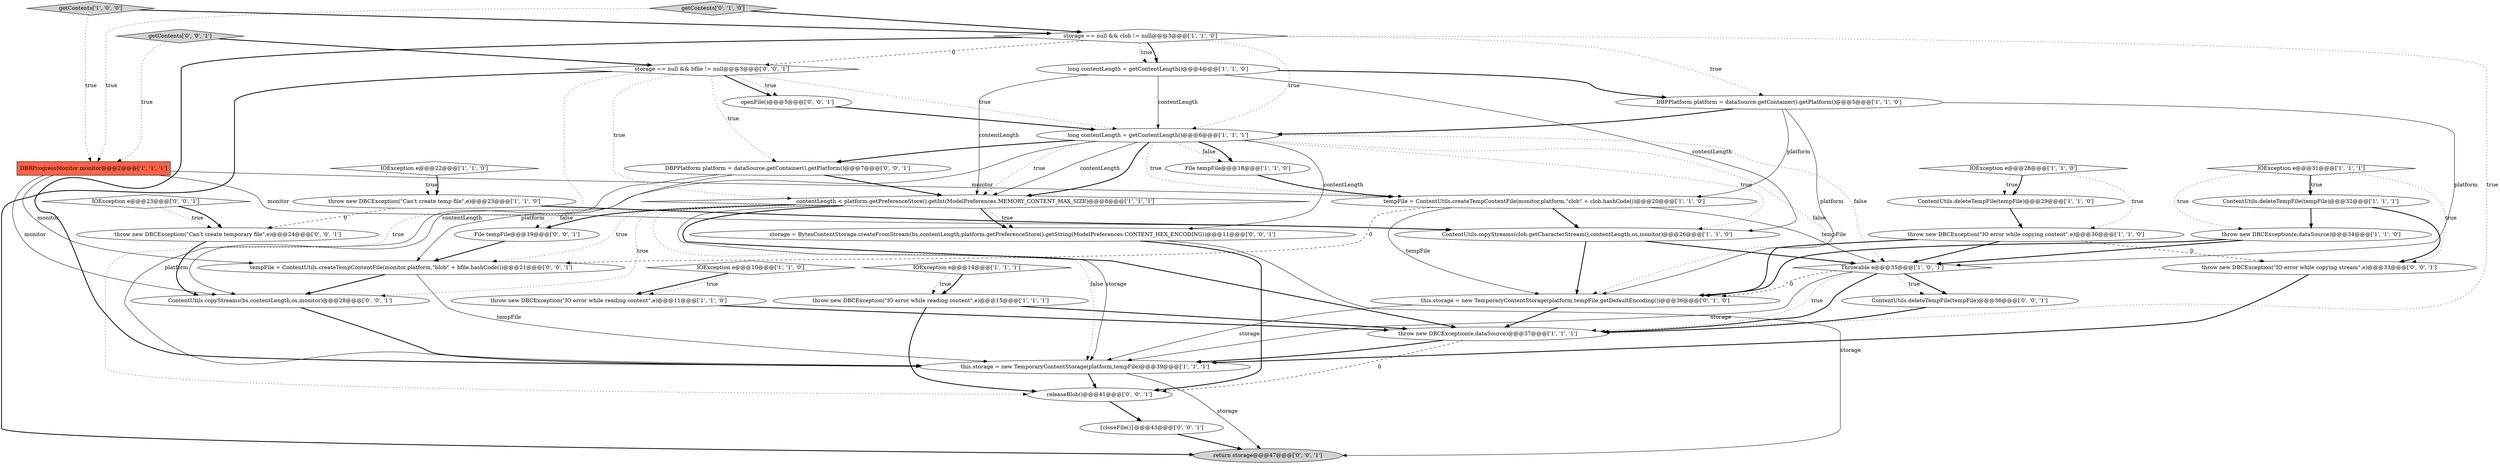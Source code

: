 digraph {
36 [style = filled, label = "{closeFile()}@@@43@@@['0', '0', '1']", fillcolor = white, shape = ellipse image = "AAA0AAABBB3BBB"];
39 [style = filled, label = "getContents['0', '0', '1']", fillcolor = lightgray, shape = diamond image = "AAA0AAABBB3BBB"];
13 [style = filled, label = "Throwable e@@@35@@@['1', '0', '1']", fillcolor = white, shape = diamond image = "AAA0AAABBB1BBB"];
19 [style = filled, label = "throw new DBCException(\"Can't create temp file\",e)@@@23@@@['1', '1', '0']", fillcolor = white, shape = ellipse image = "AAA0AAABBB1BBB"];
30 [style = filled, label = "tempFile = ContentUtils.createTempContentFile(monitor,platform,\"blob\" + bfile.hashCode())@@@21@@@['0', '0', '1']", fillcolor = white, shape = ellipse image = "AAA0AAABBB3BBB"];
7 [style = filled, label = "contentLength < platform.getPreferenceStore().getInt(ModelPreferences.MEMORY_CONTENT_MAX_SIZE)@@@8@@@['1', '1', '1']", fillcolor = white, shape = diamond image = "AAA0AAABBB1BBB"];
32 [style = filled, label = "IOException e@@@23@@@['0', '0', '1']", fillcolor = white, shape = diamond image = "AAA0AAABBB3BBB"];
35 [style = filled, label = "return storage@@@47@@@['0', '0', '1']", fillcolor = lightgray, shape = ellipse image = "AAA0AAABBB3BBB"];
10 [style = filled, label = "tempFile = ContentUtils.createTempContentFile(monitor,platform,\"clob\" + clob.hashCode())@@@20@@@['1', '1', '0']", fillcolor = white, shape = ellipse image = "AAA0AAABBB1BBB"];
29 [style = filled, label = "DBPPlatform platform = dataSource.getContainer().getPlatform()@@@7@@@['0', '0', '1']", fillcolor = white, shape = ellipse image = "AAA0AAABBB3BBB"];
40 [style = filled, label = "openFile()@@@5@@@['0', '0', '1']", fillcolor = white, shape = ellipse image = "AAA0AAABBB3BBB"];
5 [style = filled, label = "File tempFile@@@18@@@['1', '1', '0']", fillcolor = white, shape = ellipse image = "AAA0AAABBB1BBB"];
11 [style = filled, label = "IOException e@@@28@@@['1', '1', '0']", fillcolor = white, shape = diamond image = "AAA0AAABBB1BBB"];
24 [style = filled, label = "IOException e@@@22@@@['1', '1', '0']", fillcolor = white, shape = diamond image = "AAA0AAABBB1BBB"];
16 [style = filled, label = "throw new DBCException(\"IO error while reading content\",e)@@@11@@@['1', '1', '0']", fillcolor = white, shape = ellipse image = "AAA0AAABBB1BBB"];
27 [style = filled, label = "throw new DBCException(\"IO error while copying stream\",e)@@@33@@@['0', '0', '1']", fillcolor = white, shape = ellipse image = "AAA0AAABBB3BBB"];
34 [style = filled, label = "ContentUtils.deleteTempFile(tempFile)@@@36@@@['0', '0', '1']", fillcolor = white, shape = ellipse image = "AAA0AAABBB3BBB"];
41 [style = filled, label = "storage == null && bfile != null@@@3@@@['0', '0', '1']", fillcolor = white, shape = diamond image = "AAA0AAABBB3BBB"];
6 [style = filled, label = "DBRProgressMonitor monitor@@@2@@@['1', '1', '1']", fillcolor = tomato, shape = box image = "AAA0AAABBB1BBB"];
38 [style = filled, label = "releaseBlob()@@@41@@@['0', '0', '1']", fillcolor = white, shape = ellipse image = "AAA0AAABBB3BBB"];
14 [style = filled, label = "throw new DBCException(\"IO error while copying content\",e)@@@30@@@['1', '1', '0']", fillcolor = white, shape = ellipse image = "AAA0AAABBB1BBB"];
22 [style = filled, label = "throw new DBCException(e,dataSource)@@@37@@@['1', '1', '1']", fillcolor = white, shape = ellipse image = "AAA0AAABBB1BBB"];
2 [style = filled, label = "throw new DBCException(e,dataSource)@@@34@@@['1', '1', '0']", fillcolor = white, shape = ellipse image = "AAA0AAABBB1BBB"];
17 [style = filled, label = "long contentLength = getContentLength()@@@4@@@['1', '1', '0']", fillcolor = white, shape = ellipse image = "AAA0AAABBB1BBB"];
21 [style = filled, label = "ContentUtils.deleteTempFile(tempFile)@@@29@@@['1', '1', '0']", fillcolor = white, shape = ellipse image = "AAA0AAABBB1BBB"];
20 [style = filled, label = "IOException e@@@10@@@['1', '1', '0']", fillcolor = white, shape = diamond image = "AAA0AAABBB1BBB"];
31 [style = filled, label = "throw new DBCException(\"Can't create temporary file\",e)@@@24@@@['0', '0', '1']", fillcolor = white, shape = ellipse image = "AAA0AAABBB3BBB"];
8 [style = filled, label = "getContents['1', '0', '0']", fillcolor = lightgray, shape = diamond image = "AAA0AAABBB1BBB"];
28 [style = filled, label = "File tempFile@@@19@@@['0', '0', '1']", fillcolor = white, shape = ellipse image = "AAA0AAABBB3BBB"];
3 [style = filled, label = "ContentUtils.copyStreams(clob.getCharacterStream(),contentLength,os,monitor)@@@26@@@['1', '1', '0']", fillcolor = white, shape = ellipse image = "AAA0AAABBB1BBB"];
12 [style = filled, label = "long contentLength = getContentLength()@@@6@@@['1', '1', '1']", fillcolor = white, shape = ellipse image = "AAA0AAABBB1BBB"];
33 [style = filled, label = "storage = BytesContentStorage.createFromStream(bs,contentLength,platform.getPreferenceStore().getString(ModelPreferences.CONTENT_HEX_ENCODING))@@@11@@@['0', '0', '1']", fillcolor = white, shape = ellipse image = "AAA0AAABBB3BBB"];
9 [style = filled, label = "IOException e@@@14@@@['1', '1', '1']", fillcolor = white, shape = diamond image = "AAA0AAABBB1BBB"];
15 [style = filled, label = "IOException e@@@31@@@['1', '1', '1']", fillcolor = white, shape = diamond image = "AAA0AAABBB1BBB"];
0 [style = filled, label = "ContentUtils.deleteTempFile(tempFile)@@@32@@@['1', '1', '1']", fillcolor = white, shape = ellipse image = "AAA0AAABBB1BBB"];
18 [style = filled, label = "DBPPlatform platform = dataSource.getContainer().getPlatform()@@@5@@@['1', '1', '0']", fillcolor = white, shape = ellipse image = "AAA0AAABBB1BBB"];
26 [style = filled, label = "this.storage = new TemporaryContentStorage(platform,tempFile,getDefaultEncoding())@@@36@@@['0', '1', '0']", fillcolor = white, shape = ellipse image = "AAA1AAABBB2BBB"];
37 [style = filled, label = "ContentUtils.copyStreams(bs,contentLength,os,monitor)@@@28@@@['0', '0', '1']", fillcolor = white, shape = ellipse image = "AAA0AAABBB3BBB"];
1 [style = filled, label = "throw new DBCException(\"IO error while reading content\",e)@@@15@@@['1', '1', '1']", fillcolor = white, shape = ellipse image = "AAA0AAABBB1BBB"];
4 [style = filled, label = "storage == null && clob != null@@@3@@@['1', '1', '0']", fillcolor = white, shape = diamond image = "AAA0AAABBB1BBB"];
25 [style = filled, label = "getContents['0', '1', '0']", fillcolor = lightgray, shape = diamond image = "AAA0AAABBB2BBB"];
23 [style = filled, label = "this.storage = new TemporaryContentStorage(platform,tempFile)@@@39@@@['1', '1', '1']", fillcolor = white, shape = ellipse image = "AAA0AAABBB1BBB"];
19->3 [style = bold, label=""];
7->28 [style = bold, label=""];
38->36 [style = bold, label=""];
12->33 [style = solid, label="contentLength"];
4->12 [style = dotted, label="true"];
6->10 [style = solid, label="monitor"];
39->6 [style = dotted, label="true"];
7->28 [style = dotted, label="false"];
4->17 [style = dotted, label="true"];
11->21 [style = dotted, label="true"];
7->22 [style = bold, label=""];
41->35 [style = bold, label=""];
3->13 [style = bold, label=""];
13->34 [style = bold, label=""];
10->3 [style = bold, label=""];
39->41 [style = bold, label=""];
18->13 [style = solid, label="platform"];
6->37 [style = solid, label="monitor"];
19->31 [style = dashed, label="0"];
0->27 [style = bold, label=""];
15->0 [style = bold, label=""];
15->2 [style = dotted, label="true"];
41->40 [style = dotted, label="true"];
13->22 [style = dotted, label="true"];
23->38 [style = bold, label=""];
4->23 [style = bold, label=""];
41->29 [style = dotted, label="true"];
1->22 [style = bold, label=""];
36->35 [style = bold, label=""];
14->27 [style = dashed, label="0"];
12->10 [style = dotted, label="true"];
12->7 [style = dotted, label="true"];
26->22 [style = bold, label=""];
28->30 [style = bold, label=""];
41->40 [style = bold, label=""];
31->37 [style = bold, label=""];
2->26 [style = bold, label=""];
13->23 [style = solid, label="storage"];
12->13 [style = dotted, label="false"];
17->12 [style = solid, label="contentLength"];
20->16 [style = bold, label=""];
7->23 [style = dotted, label="false"];
32->31 [style = dotted, label="true"];
14->13 [style = bold, label=""];
9->1 [style = dotted, label="true"];
6->30 [style = solid, label="monitor"];
4->17 [style = bold, label=""];
20->16 [style = dotted, label="true"];
12->7 [style = solid, label="contentLength"];
11->14 [style = dotted, label="true"];
12->29 [style = bold, label=""];
29->7 [style = bold, label=""];
7->33 [style = dotted, label="true"];
23->35 [style = solid, label="storage"];
34->22 [style = bold, label=""];
12->26 [style = dotted, label="false"];
7->30 [style = dotted, label="true"];
29->23 [style = solid, label="platform"];
13->26 [style = dashed, label="0"];
21->14 [style = bold, label=""];
15->27 [style = dotted, label="true"];
7->33 [style = bold, label=""];
2->13 [style = bold, label=""];
18->26 [style = solid, label="platform"];
8->6 [style = dotted, label="true"];
17->7 [style = solid, label="contentLength"];
4->18 [style = dotted, label="true"];
18->10 [style = solid, label="platform"];
16->22 [style = bold, label=""];
12->5 [style = dotted, label="false"];
15->0 [style = dotted, label="true"];
24->19 [style = dotted, label="true"];
41->7 [style = dotted, label="true"];
7->37 [style = dotted, label="true"];
6->3 [style = solid, label="monitor"];
33->38 [style = bold, label=""];
29->30 [style = solid, label="platform"];
24->19 [style = bold, label=""];
4->22 [style = dotted, label="true"];
10->26 [style = solid, label="tempFile"];
17->3 [style = solid, label="contentLength"];
12->7 [style = bold, label=""];
12->37 [style = solid, label="contentLength"];
11->21 [style = bold, label=""];
40->12 [style = bold, label=""];
10->30 [style = dashed, label="0"];
8->4 [style = bold, label=""];
30->37 [style = bold, label=""];
3->26 [style = bold, label=""];
13->22 [style = bold, label=""];
22->38 [style = dashed, label="0"];
27->23 [style = bold, label=""];
25->6 [style = dotted, label="true"];
5->10 [style = bold, label=""];
14->26 [style = bold, label=""];
4->41 [style = dashed, label="0"];
12->5 [style = bold, label=""];
25->4 [style = bold, label=""];
32->31 [style = bold, label=""];
13->34 [style = dotted, label="true"];
1->38 [style = bold, label=""];
41->12 [style = dotted, label="true"];
7->23 [style = solid, label="storage"];
18->12 [style = bold, label=""];
0->2 [style = bold, label=""];
22->23 [style = bold, label=""];
30->23 [style = solid, label="tempFile"];
37->23 [style = bold, label=""];
41->38 [style = dotted, label="true"];
10->13 [style = solid, label="tempFile"];
9->1 [style = bold, label=""];
33->35 [style = solid, label="storage"];
26->23 [style = solid, label="storage"];
12->3 [style = dotted, label="true"];
17->18 [style = bold, label=""];
}
